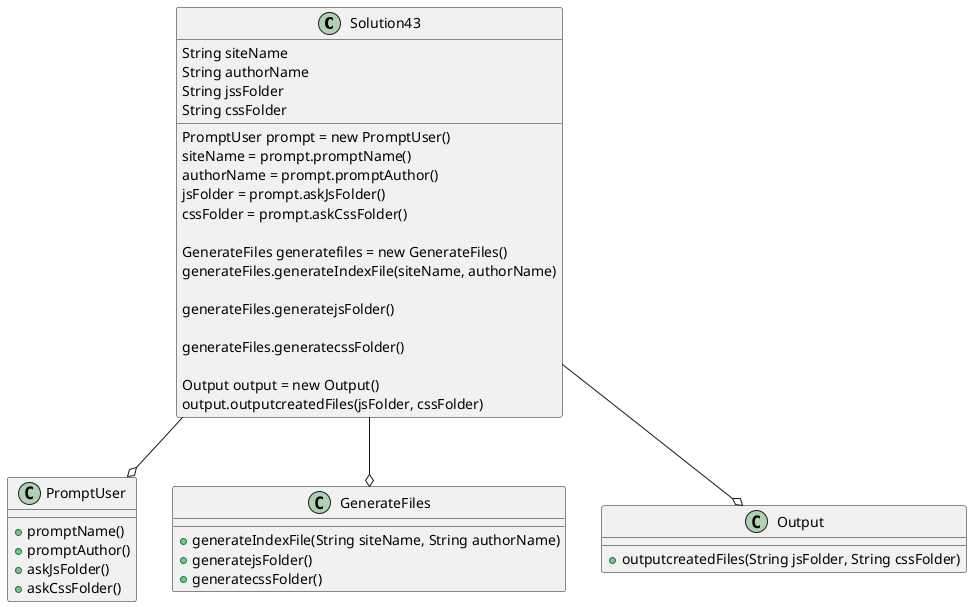 @startuml
class Solution43 {
    String siteName
    String authorName
    String jssFolder
    String cssFolder

    'get the input
    PromptUser prompt = new PromptUser()
    siteName = prompt.promptName()
    authorName = prompt.promptAuthor()
    jsFolder = prompt.askJsFolder()
    cssFolder = prompt.askCssFolder()

    'method to generate index files
    GenerateFiles generatefiles = new GenerateFiles()
    generateFiles.generateIndexFile(siteName, authorName)

    ' method if user wants jsFolder
    generateFiles.generatejsFolder()

    ' method if user wants cssFolder
    generateFiles.generatecssFolder()

    Output output = new Output()
    output.outputcreatedFiles(jsFolder, cssFolder)

}

Solution43 --o PromptUser
class PromptUser {
    +promptName()
    +promptAuthor()
    +askJsFolder()
    +askCssFolder()

}

Solution43 --o GenerateFiles

class GenerateFiles {
    +generateIndexFile(String siteName, String authorName)
    +generatejsFolder()
    +generatecssFolder()
}

Solution43 --o Output

class Output {
    +outputcreatedFiles(String jsFolder, String cssFolder)
}
@enduml